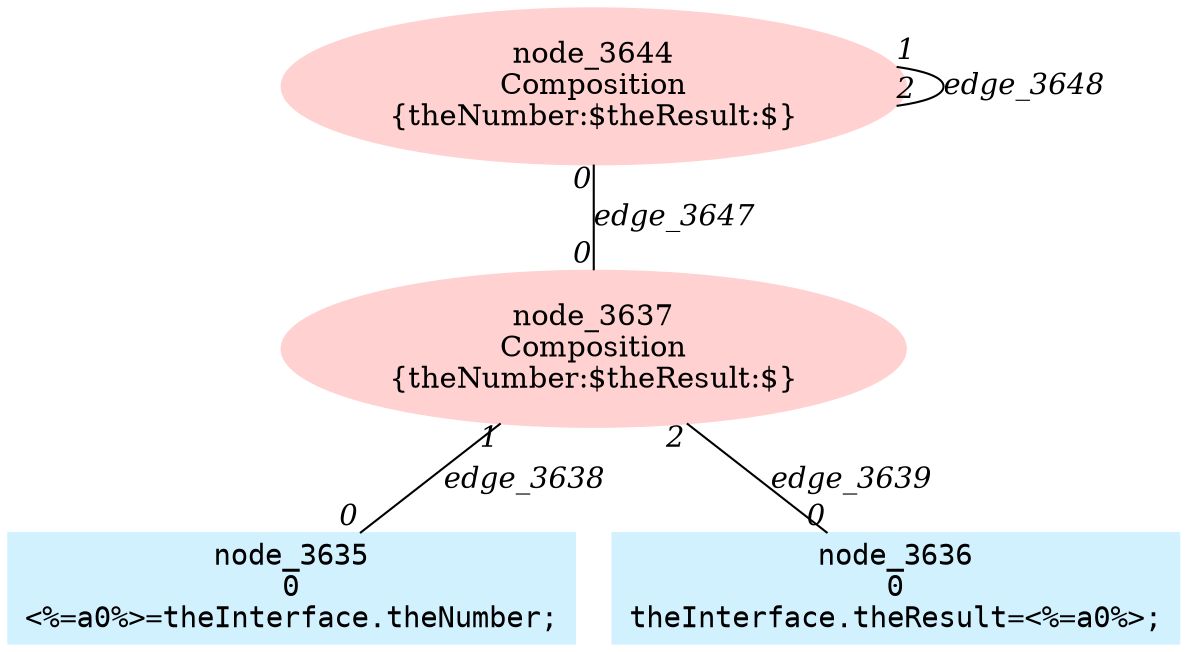 digraph g{node_3637 [shape=ellipse, style=filled, color="#ffd1d1", label="node_3637
Composition
{theNumber:$theResult:$}" ]
node_3644 [shape=ellipse, style=filled, color="#ffd1d1", label="node_3644
Composition
{theNumber:$theResult:$}" ]
node_3635 [shape=box, style=filled, color="#d1f1ff", fontname="Courier", label="node_3635
0
<%=a0%>=theInterface.theNumber;
" ]
node_3636 [shape=box, style=filled, color="#d1f1ff", fontname="Courier", label="node_3636
0
theInterface.theResult=<%=a0%>;
" ]
node_3637 -> node_3635 [dir=none, arrowHead=none, fontname="Times-Italic", label="edge_3638",  headlabel="0", taillabel="1" ]
node_3637 -> node_3636 [dir=none, arrowHead=none, fontname="Times-Italic", label="edge_3639",  headlabel="0", taillabel="2" ]
node_3644 -> node_3637 [dir=none, arrowHead=none, fontname="Times-Italic", label="edge_3647",  headlabel="0", taillabel="0" ]
node_3644 -> node_3644 [dir=none, arrowHead=none, fontname="Times-Italic", label="edge_3648",  headlabel="2", taillabel="1" ]
}